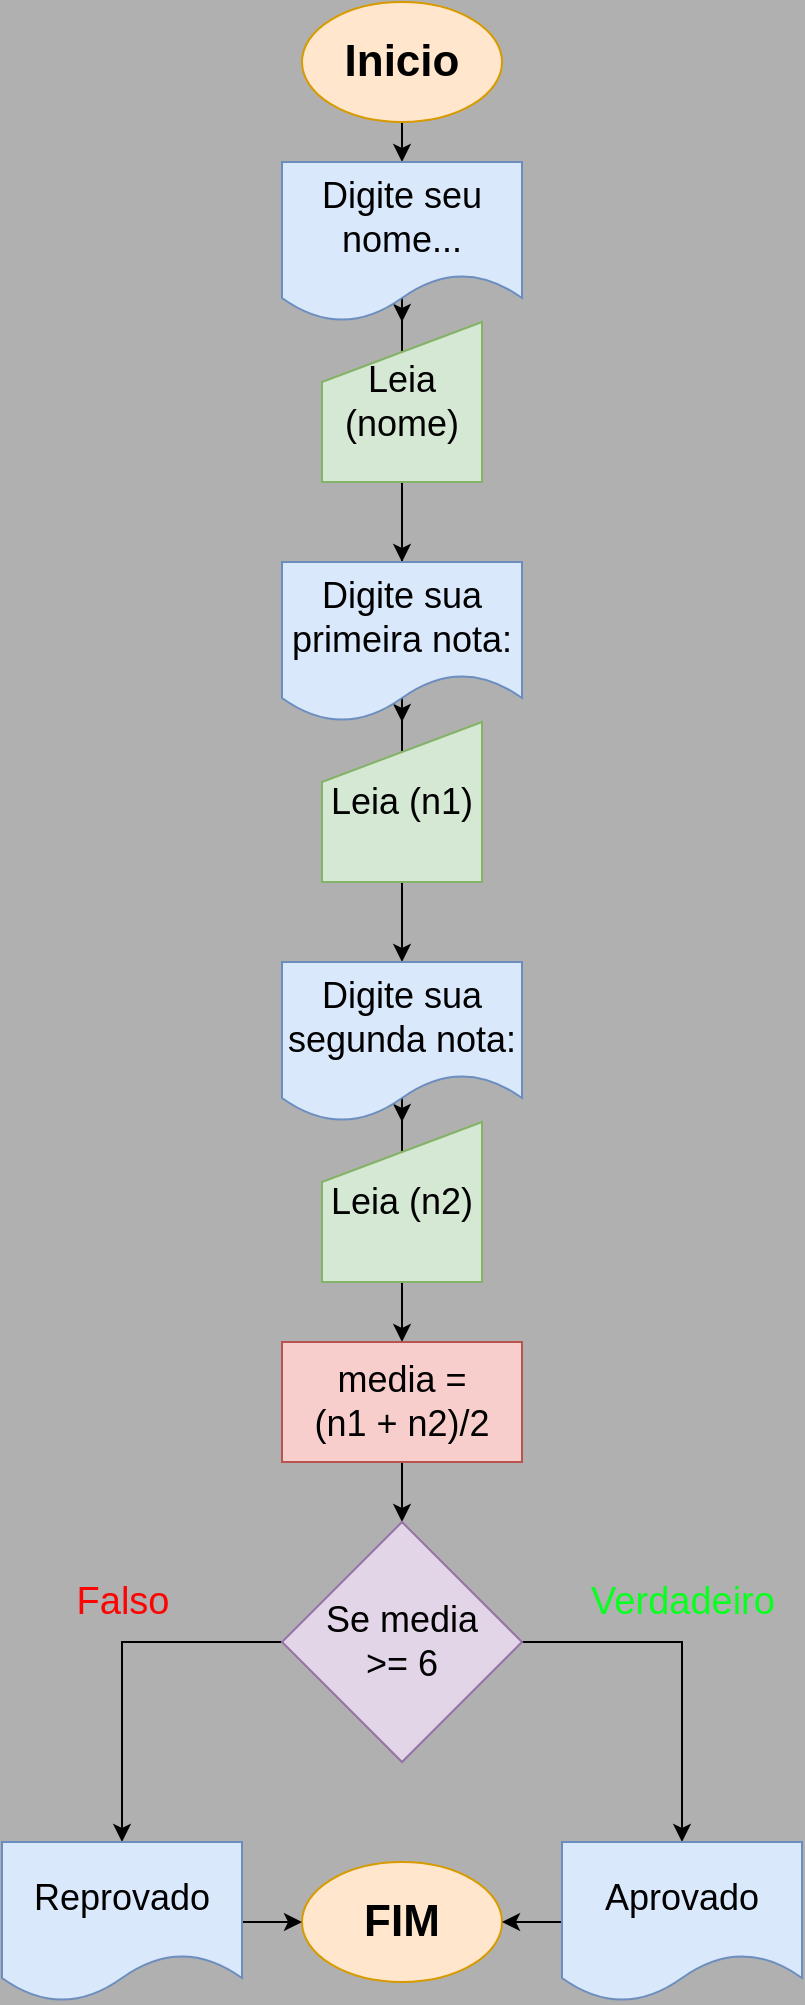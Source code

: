 <mxfile version="21.6.3" type="device">
  <diagram id="4BUDd04GTU6Ip-YR9JO-" name="Página-1">
    <mxGraphModel dx="2133" dy="1251" grid="0" gridSize="10" guides="1" tooltips="1" connect="1" arrows="1" fold="1" page="1" pageScale="1" pageWidth="827" pageHeight="1169" background="#b0b0b0" math="0" shadow="0">
      <root>
        <mxCell id="0" />
        <mxCell id="1" parent="0" />
        <mxCell id="oe2B3HjLSHSocuSBZGW4-4" value="" style="edgeStyle=orthogonalEdgeStyle;rounded=0;orthogonalLoop=1;jettySize=auto;html=1;" parent="1" source="oe2B3HjLSHSocuSBZGW4-1" target="oe2B3HjLSHSocuSBZGW4-3" edge="1">
          <mxGeometry relative="1" as="geometry">
            <Array as="points">
              <mxPoint x="400" y="110" />
              <mxPoint x="400" y="110" />
            </Array>
          </mxGeometry>
        </mxCell>
        <mxCell id="oe2B3HjLSHSocuSBZGW4-1" value="&lt;b&gt;&lt;font style=&quot;font-size: 22px;&quot;&gt;Inicio&lt;/font&gt;&lt;/b&gt;" style="ellipse;whiteSpace=wrap;html=1;fillColor=#ffe6cc;strokeColor=#d79b00;" parent="1" vertex="1">
          <mxGeometry x="350" y="40" width="100" height="60" as="geometry" />
        </mxCell>
        <mxCell id="ckjs4-FR5Vt1Y4nhFgG6-1" value="" style="edgeStyle=orthogonalEdgeStyle;rounded=0;orthogonalLoop=1;jettySize=auto;html=1;" edge="1" parent="1" source="oe2B3HjLSHSocuSBZGW4-5" target="oe2B3HjLSHSocuSBZGW4-11">
          <mxGeometry relative="1" as="geometry" />
        </mxCell>
        <mxCell id="ckjs4-FR5Vt1Y4nhFgG6-3" value="" style="edgeStyle=orthogonalEdgeStyle;rounded=0;orthogonalLoop=1;jettySize=auto;html=1;" edge="1" parent="1" source="oe2B3HjLSHSocuSBZGW4-3" target="oe2B3HjLSHSocuSBZGW4-5">
          <mxGeometry relative="1" as="geometry" />
        </mxCell>
        <mxCell id="oe2B3HjLSHSocuSBZGW4-3" value="&lt;font style=&quot;font-size: 18px;&quot;&gt;Digite seu nome...&lt;/font&gt;" style="shape=document;whiteSpace=wrap;html=1;boundedLbl=1;fillColor=#dae8fc;strokeColor=#6c8ebf;" parent="1" vertex="1">
          <mxGeometry x="340" y="120" width="120" height="80" as="geometry" />
        </mxCell>
        <mxCell id="oe2B3HjLSHSocuSBZGW4-10" value="" style="edgeStyle=orthogonalEdgeStyle;rounded=0;orthogonalLoop=1;jettySize=auto;html=1;" parent="1" source="oe2B3HjLSHSocuSBZGW4-5" edge="1">
          <mxGeometry relative="1" as="geometry">
            <mxPoint x="400" y="370" as="targetPoint" />
          </mxGeometry>
        </mxCell>
        <mxCell id="oe2B3HjLSHSocuSBZGW4-13" value="" style="edgeStyle=orthogonalEdgeStyle;rounded=0;orthogonalLoop=1;jettySize=auto;html=1;" parent="1" source="oe2B3HjLSHSocuSBZGW4-11" target="oe2B3HjLSHSocuSBZGW4-12" edge="1">
          <mxGeometry relative="1" as="geometry" />
        </mxCell>
        <mxCell id="oe2B3HjLSHSocuSBZGW4-11" value="&lt;font style=&quot;font-size: 18px;&quot;&gt;Digite sua primeira nota:&lt;/font&gt;" style="shape=document;whiteSpace=wrap;html=1;boundedLbl=1;fillColor=#dae8fc;strokeColor=#6c8ebf;" parent="1" vertex="1">
          <mxGeometry x="340" y="320" width="120" height="80" as="geometry" />
        </mxCell>
        <mxCell id="oe2B3HjLSHSocuSBZGW4-15" value="" style="edgeStyle=orthogonalEdgeStyle;rounded=0;orthogonalLoop=1;jettySize=auto;html=1;" parent="1" source="oe2B3HjLSHSocuSBZGW4-12" target="oe2B3HjLSHSocuSBZGW4-14" edge="1">
          <mxGeometry relative="1" as="geometry" />
        </mxCell>
        <mxCell id="oe2B3HjLSHSocuSBZGW4-12" value="&lt;font style=&quot;font-size: 18px;&quot;&gt;Leia (n1)&lt;/font&gt;" style="shape=manualInput;whiteSpace=wrap;html=1;fillColor=#d5e8d4;strokeColor=#82b366;" parent="1" vertex="1">
          <mxGeometry x="360" y="400" width="80" height="80" as="geometry" />
        </mxCell>
        <mxCell id="oe2B3HjLSHSocuSBZGW4-17" value="" style="edgeStyle=orthogonalEdgeStyle;rounded=0;orthogonalLoop=1;jettySize=auto;html=1;" parent="1" source="oe2B3HjLSHSocuSBZGW4-14" target="oe2B3HjLSHSocuSBZGW4-16" edge="1">
          <mxGeometry relative="1" as="geometry" />
        </mxCell>
        <mxCell id="oe2B3HjLSHSocuSBZGW4-14" value="&lt;font style=&quot;font-size: 18px;&quot;&gt;Digite sua segunda nota:&lt;/font&gt;" style="shape=document;whiteSpace=wrap;html=1;boundedLbl=1;fillColor=#dae8fc;strokeColor=#6c8ebf;" parent="1" vertex="1">
          <mxGeometry x="340" y="520" width="120" height="80" as="geometry" />
        </mxCell>
        <mxCell id="oe2B3HjLSHSocuSBZGW4-19" value="" style="edgeStyle=orthogonalEdgeStyle;rounded=0;orthogonalLoop=1;jettySize=auto;html=1;" parent="1" source="oe2B3HjLSHSocuSBZGW4-16" target="oe2B3HjLSHSocuSBZGW4-18" edge="1">
          <mxGeometry relative="1" as="geometry" />
        </mxCell>
        <mxCell id="oe2B3HjLSHSocuSBZGW4-16" value="&lt;font style=&quot;font-size: 18px;&quot;&gt;Leia (n2)&lt;/font&gt;" style="shape=manualInput;whiteSpace=wrap;html=1;fillColor=#d5e8d4;strokeColor=#82b366;" parent="1" vertex="1">
          <mxGeometry x="360" y="600" width="80" height="80" as="geometry" />
        </mxCell>
        <mxCell id="oe2B3HjLSHSocuSBZGW4-21" value="" style="edgeStyle=orthogonalEdgeStyle;rounded=0;orthogonalLoop=1;jettySize=auto;html=1;" parent="1" source="oe2B3HjLSHSocuSBZGW4-18" target="oe2B3HjLSHSocuSBZGW4-20" edge="1">
          <mxGeometry relative="1" as="geometry" />
        </mxCell>
        <mxCell id="oe2B3HjLSHSocuSBZGW4-18" value="&lt;font style=&quot;font-size: 18px;&quot;&gt;media = &lt;br&gt;(n1 + n2)/2&lt;/font&gt;" style="rounded=0;whiteSpace=wrap;html=1;fillColor=#f8cecc;strokeColor=#b85450;" parent="1" vertex="1">
          <mxGeometry x="340" y="710" width="120" height="60" as="geometry" />
        </mxCell>
        <mxCell id="oe2B3HjLSHSocuSBZGW4-29" value="" style="edgeStyle=orthogonalEdgeStyle;rounded=0;orthogonalLoop=1;jettySize=auto;html=1;entryX=0.5;entryY=0;entryDx=0;entryDy=0;" parent="1" source="oe2B3HjLSHSocuSBZGW4-20" target="oe2B3HjLSHSocuSBZGW4-25" edge="1">
          <mxGeometry relative="1" as="geometry">
            <mxPoint x="520" y="860" as="targetPoint" />
          </mxGeometry>
        </mxCell>
        <mxCell id="ckjs4-FR5Vt1Y4nhFgG6-5" style="edgeStyle=orthogonalEdgeStyle;rounded=0;orthogonalLoop=1;jettySize=auto;html=1;entryX=0.5;entryY=0;entryDx=0;entryDy=0;" edge="1" parent="1" source="oe2B3HjLSHSocuSBZGW4-20" target="oe2B3HjLSHSocuSBZGW4-26">
          <mxGeometry relative="1" as="geometry" />
        </mxCell>
        <mxCell id="oe2B3HjLSHSocuSBZGW4-20" value="&lt;font style=&quot;font-size: 18px;&quot;&gt;Se media &lt;br&gt;&amp;gt;= 6&lt;/font&gt;" style="rhombus;whiteSpace=wrap;html=1;fillColor=#e1d5e7;strokeColor=#9673a6;" parent="1" vertex="1">
          <mxGeometry x="340" y="800" width="120" height="120" as="geometry" />
        </mxCell>
        <mxCell id="oe2B3HjLSHSocuSBZGW4-23" value="&lt;b&gt;&lt;font style=&quot;font-size: 22px;&quot;&gt;FIM&lt;/font&gt;&lt;/b&gt;" style="ellipse;whiteSpace=wrap;html=1;fillColor=#ffe6cc;strokeColor=#d79b00;" parent="1" vertex="1">
          <mxGeometry x="350" y="970" width="100" height="60" as="geometry" />
        </mxCell>
        <mxCell id="oe2B3HjLSHSocuSBZGW4-33" value="" style="edgeStyle=orthogonalEdgeStyle;rounded=0;orthogonalLoop=1;jettySize=auto;html=1;" parent="1" source="oe2B3HjLSHSocuSBZGW4-25" target="oe2B3HjLSHSocuSBZGW4-23" edge="1">
          <mxGeometry relative="1" as="geometry" />
        </mxCell>
        <mxCell id="oe2B3HjLSHSocuSBZGW4-25" value="&lt;font style=&quot;font-size: 18px;&quot;&gt;Aprovado&lt;/font&gt;" style="shape=document;whiteSpace=wrap;html=1;boundedLbl=1;fillColor=#dae8fc;strokeColor=#6c8ebf;" parent="1" vertex="1">
          <mxGeometry x="480" y="960" width="120" height="80" as="geometry" />
        </mxCell>
        <mxCell id="oe2B3HjLSHSocuSBZGW4-34" value="" style="edgeStyle=orthogonalEdgeStyle;rounded=0;orthogonalLoop=1;jettySize=auto;html=1;" parent="1" source="oe2B3HjLSHSocuSBZGW4-26" target="oe2B3HjLSHSocuSBZGW4-23" edge="1">
          <mxGeometry relative="1" as="geometry" />
        </mxCell>
        <mxCell id="oe2B3HjLSHSocuSBZGW4-26" value="&lt;font style=&quot;font-size: 18px;&quot;&gt;Reprovado&lt;/font&gt;" style="shape=document;whiteSpace=wrap;html=1;boundedLbl=1;fillColor=#dae8fc;strokeColor=#6c8ebf;" parent="1" vertex="1">
          <mxGeometry x="200" y="960" width="120" height="80" as="geometry" />
        </mxCell>
        <mxCell id="oe2B3HjLSHSocuSBZGW4-5" value="&lt;font style=&quot;font-size: 18px;&quot;&gt;Leia (nome)&lt;/font&gt;" style="shape=manualInput;whiteSpace=wrap;html=1;fillColor=#d5e8d4;strokeColor=#82b366;" parent="1" vertex="1">
          <mxGeometry x="360" y="200" width="80" height="80" as="geometry" />
        </mxCell>
        <mxCell id="ckjs4-FR5Vt1Y4nhFgG6-7" value="&lt;font style=&quot;font-size: 19px;&quot; color=&quot;#08ff20&quot;&gt;Verdadeiro&lt;/font&gt;" style="text;html=1;align=center;verticalAlign=middle;resizable=0;points=[];autosize=1;" vertex="1" parent="1">
          <mxGeometry x="480" y="820" width="120" height="40" as="geometry" />
        </mxCell>
        <mxCell id="ckjs4-FR5Vt1Y4nhFgG6-8" value="&lt;font color=&quot;#ff0303&quot; style=&quot;font-size: 19px;&quot;&gt;Falso&lt;/font&gt;" style="text;html=1;align=center;verticalAlign=middle;resizable=0;points=[];autosize=1;" vertex="1" parent="1">
          <mxGeometry x="225" y="820" width="70" height="40" as="geometry" />
        </mxCell>
      </root>
    </mxGraphModel>
  </diagram>
</mxfile>
